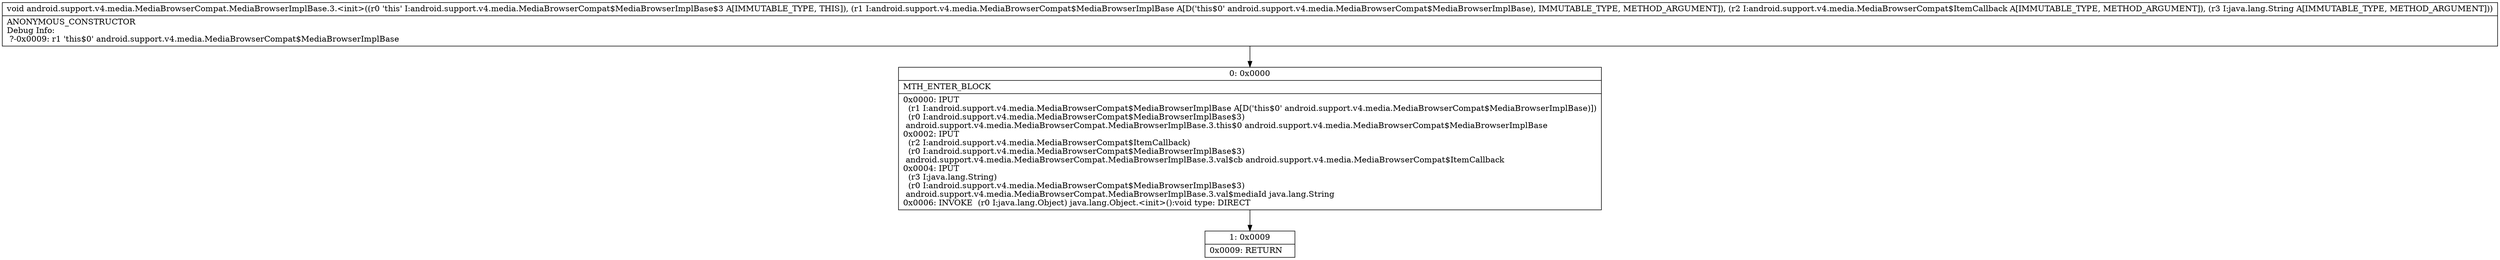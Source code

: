 digraph "CFG forandroid.support.v4.media.MediaBrowserCompat.MediaBrowserImplBase.3.\<init\>(Landroid\/support\/v4\/media\/MediaBrowserCompat$MediaBrowserImplBase;Landroid\/support\/v4\/media\/MediaBrowserCompat$ItemCallback;Ljava\/lang\/String;)V" {
Node_0 [shape=record,label="{0\:\ 0x0000|MTH_ENTER_BLOCK\l|0x0000: IPUT  \l  (r1 I:android.support.v4.media.MediaBrowserCompat$MediaBrowserImplBase A[D('this$0' android.support.v4.media.MediaBrowserCompat$MediaBrowserImplBase)])\l  (r0 I:android.support.v4.media.MediaBrowserCompat$MediaBrowserImplBase$3)\l android.support.v4.media.MediaBrowserCompat.MediaBrowserImplBase.3.this$0 android.support.v4.media.MediaBrowserCompat$MediaBrowserImplBase \l0x0002: IPUT  \l  (r2 I:android.support.v4.media.MediaBrowserCompat$ItemCallback)\l  (r0 I:android.support.v4.media.MediaBrowserCompat$MediaBrowserImplBase$3)\l android.support.v4.media.MediaBrowserCompat.MediaBrowserImplBase.3.val$cb android.support.v4.media.MediaBrowserCompat$ItemCallback \l0x0004: IPUT  \l  (r3 I:java.lang.String)\l  (r0 I:android.support.v4.media.MediaBrowserCompat$MediaBrowserImplBase$3)\l android.support.v4.media.MediaBrowserCompat.MediaBrowserImplBase.3.val$mediaId java.lang.String \l0x0006: INVOKE  (r0 I:java.lang.Object) java.lang.Object.\<init\>():void type: DIRECT \l}"];
Node_1 [shape=record,label="{1\:\ 0x0009|0x0009: RETURN   \l}"];
MethodNode[shape=record,label="{void android.support.v4.media.MediaBrowserCompat.MediaBrowserImplBase.3.\<init\>((r0 'this' I:android.support.v4.media.MediaBrowserCompat$MediaBrowserImplBase$3 A[IMMUTABLE_TYPE, THIS]), (r1 I:android.support.v4.media.MediaBrowserCompat$MediaBrowserImplBase A[D('this$0' android.support.v4.media.MediaBrowserCompat$MediaBrowserImplBase), IMMUTABLE_TYPE, METHOD_ARGUMENT]), (r2 I:android.support.v4.media.MediaBrowserCompat$ItemCallback A[IMMUTABLE_TYPE, METHOD_ARGUMENT]), (r3 I:java.lang.String A[IMMUTABLE_TYPE, METHOD_ARGUMENT]))  | ANONYMOUS_CONSTRUCTOR\lDebug Info:\l  ?\-0x0009: r1 'this$0' android.support.v4.media.MediaBrowserCompat$MediaBrowserImplBase\l}"];
MethodNode -> Node_0;
Node_0 -> Node_1;
}

